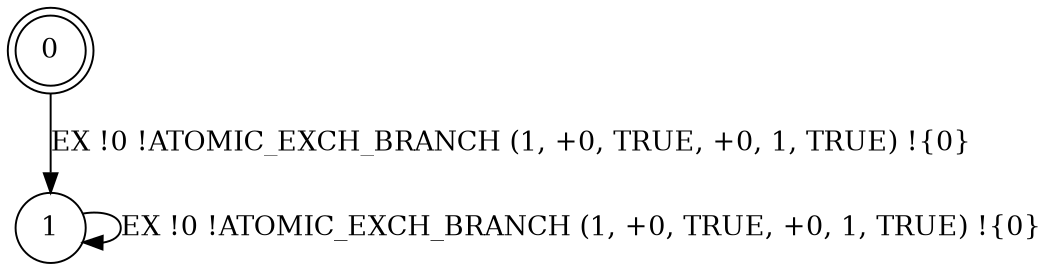 digraph BCG {
size = "7, 10.5";
center = TRUE;
node [shape = circle];
0 [peripheries = 2];
0 -> 1 [label = "EX !0 !ATOMIC_EXCH_BRANCH (1, +0, TRUE, +0, 1, TRUE) !{0}"];
1 -> 1 [label = "EX !0 !ATOMIC_EXCH_BRANCH (1, +0, TRUE, +0, 1, TRUE) !{0}"];
}

